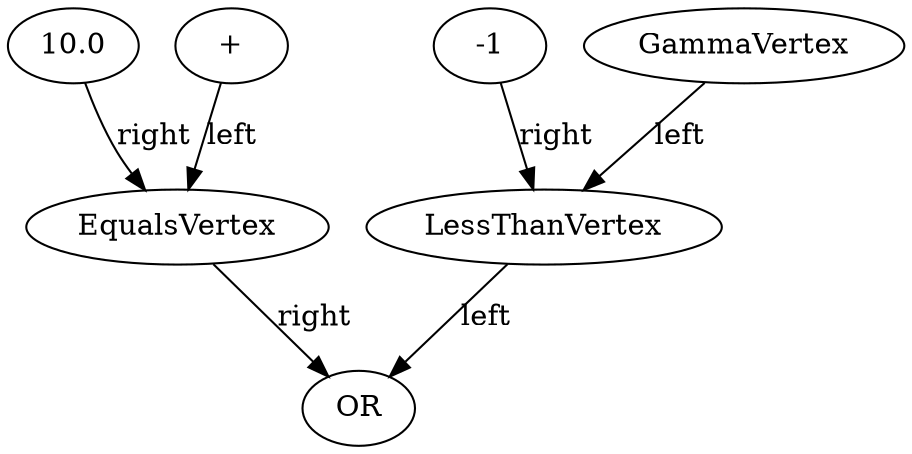 digraph BayesianNetwork {
100 -> 101 [label=right]
101 -> 102 [label=right]
93 -> 94 [label=right]
99 -> 101 [label=left]
92 -> 94 [label=left]
94 -> 102 [label=left]
99[label="+"]
100[label="10.0"]
101[label="EqualsVertex"]
102[label="OR"]
92[label="GammaVertex"]
93[label="-1"]
94[label="LessThanVertex"]
}